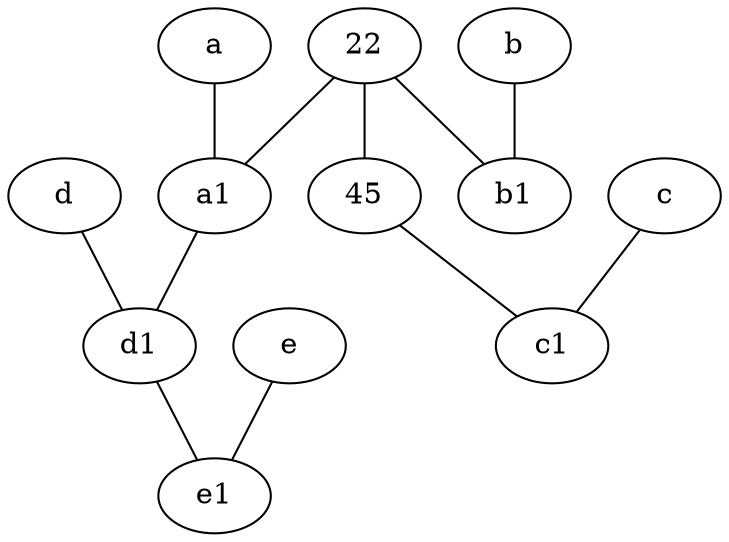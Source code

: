 graph {
	node [labelfontsize=50]
	d [labelfontsize=50 pos="2,5!"]
	a1 [labelfontsize=50 pos="8,3!"]
	d1 [labelfontsize=50 pos="3,5!"]
	45 [labelfontsize=50]
	b1 [labelfontsize=50 pos="9,4!"]
	c1 [labelfontsize=50 pos="4.5,3!"]
	e1 [labelfontsize=50 pos="7,7!"]
	22 [labelfontsize=50]
	45 -- c1
	22 -- 45
	22 -- b1
	a1 -- d1
	d -- d1
	22 -- a1
	e -- e1
	c -- c1
	b -- b1
	d1 -- e1
	a -- a1
}
